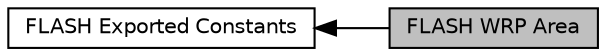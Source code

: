 digraph "FLASH WRP Area"
{
  edge [fontname="Helvetica",fontsize="10",labelfontname="Helvetica",labelfontsize="10"];
  node [fontname="Helvetica",fontsize="10",shape=box];
  rankdir=LR;
  Node1 [label="FLASH WRP Area",height=0.2,width=0.4,color="black", fillcolor="grey75", style="filled", fontcolor="black",tooltip=" "];
  Node2 [label="FLASH Exported Constants",height=0.2,width=0.4,color="black", fillcolor="white", style="filled",URL="$group___f_l_a_s_h___exported___constants.html",tooltip=" "];
  Node2->Node1 [shape=plaintext, dir="back", style="solid"];
}
